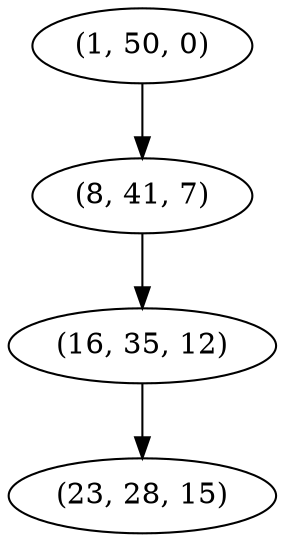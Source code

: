 digraph tree {
    "(1, 50, 0)";
    "(8, 41, 7)";
    "(16, 35, 12)";
    "(23, 28, 15)";
    "(1, 50, 0)" -> "(8, 41, 7)";
    "(8, 41, 7)" -> "(16, 35, 12)";
    "(16, 35, 12)" -> "(23, 28, 15)";
}
